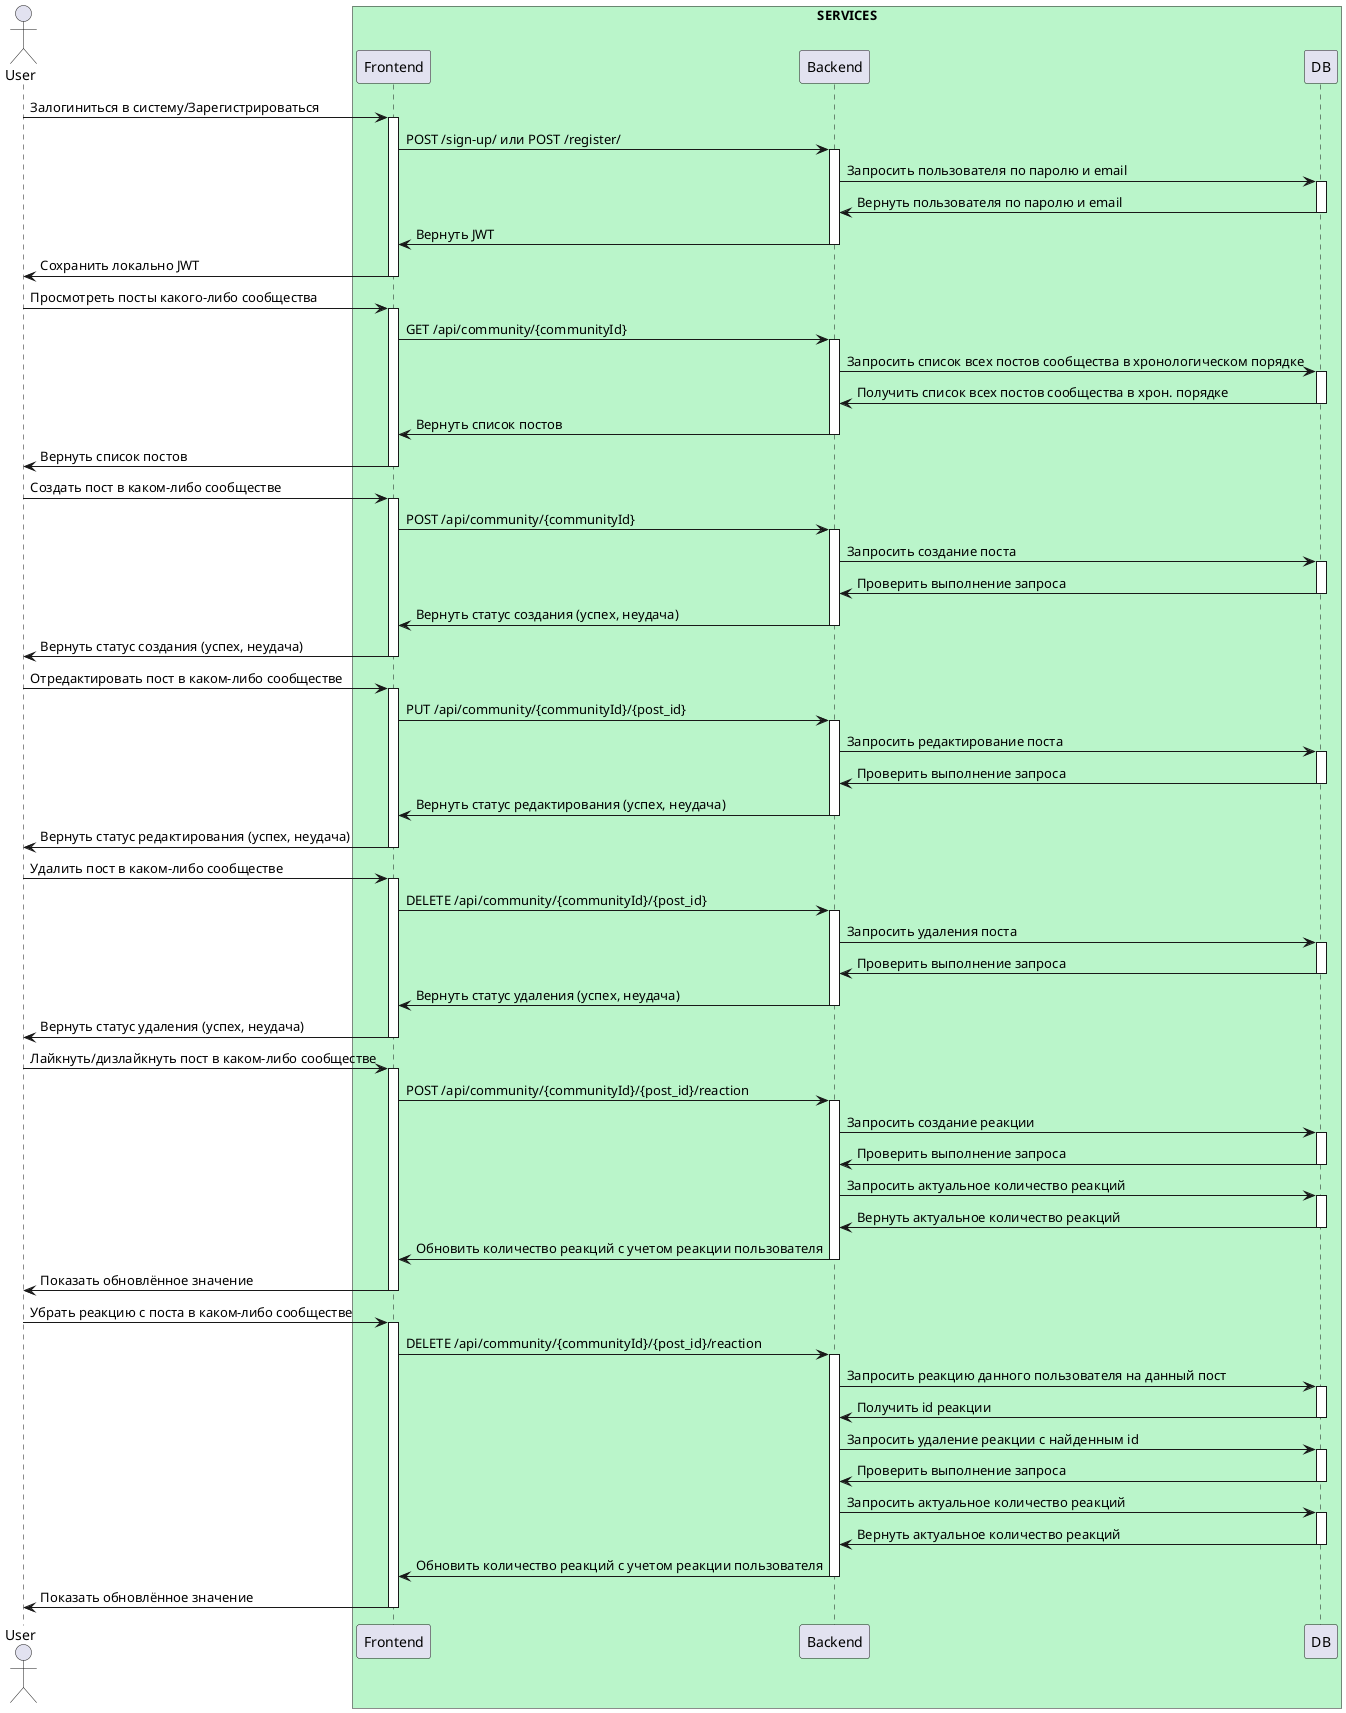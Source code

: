 @startuml seq

actor User 
box "SERVICES" #baf5ca
participant Frontend
participant Backend
participant DB
User->Frontend++: Залогиниться в систему/Зарегистрироваться
Frontend->Backend++: POST /sign-up/ или POST /register/ 
Backend->DB++: Запросить пользователя по паролю и email
DB->Backend--:Вернуть пользователя по паролю и email
Backend->Frontend--:Вернуть JWT
Frontend->User--:Сохранить локально JWT

User->Frontend++: Просмотреть посты какого-либо сообщества
Frontend->Backend++:GET /api/community/{communityId}
Backend->DB++:Запросить список всех постов сообщества в хронологическом порядке
DB->Backend--: Получить список всех постов сообщества в хрон. порядке
Backend->Frontend--: Вернуть список постов
Frontend->User--: Вернуть список постов

User->Frontend++: Создать пост в каком-либо сообществе
Frontend->Backend++:POST /api/community/{communityId}
Backend->DB++: Запросить создание поста
DB->Backend--: Проверить выполнение запроса
Backend->Frontend--: Вернуть статус создания (успех, неудача)
Frontend->User--: Вернуть статус создания (успех, неудача)

User->Frontend++: Отредактировать пост в каком-либо сообществе
Frontend->Backend++:PUT /api/community/{communityId}/{post_id}
Backend->DB++: Запросить редактирование поста
DB->Backend--: Проверить выполнение запроса
Backend->Frontend--: Вернуть статус редактирования (успех, неудача)
Frontend->User--: Вернуть статус редактирования (успех, неудача)

User->Frontend++: Удалить пост в каком-либо сообществе
Frontend->Backend++:DELETE /api/community/{communityId}/{post_id}
Backend->DB++: Запросить удаления поста
DB->Backend--: Проверить выполнение запроса
Backend->Frontend--: Вернуть статус удаления (успех, неудача)
Frontend->User--: Вернуть статус удаления (успех, неудача)

User->Frontend++: Лайкнуть/дизлайкнуть пост в каком-либо сообществе
Frontend->Backend++:POST /api/community/{communityId}/{post_id}/reaction
Backend->DB++: Запросить создание реакции
DB->Backend--: Проверить выполнение запроса
Backend->DB++: Запросить актуальное количество реакций
DB->Backend--: Вернуть актуальное количество реакций
Backend->Frontend--: Обновить количество реакций с учетом реакции пользователя
Frontend->User--: Показать обновлённое значение

User->Frontend++: Убрать реакцию с поста в каком-либо сообществе
Frontend->Backend++:DELETE /api/community/{communityId}/{post_id}/reaction
Backend->DB++: Запросить реакцию данного пользователя на данный пост
DB->Backend--: Получить id реакции
Backend->DB++: Запросить удаление реакции с найденным id
DB->Backend--: Проверить выполнение запроса
Backend->DB++: Запросить актуальное количество реакций
DB->Backend--: Вернуть актуальное количество реакций
Backend->Frontend--: Обновить количество реакций с учетом реакции пользователя
Frontend->User--: Показать обновлённое значение
